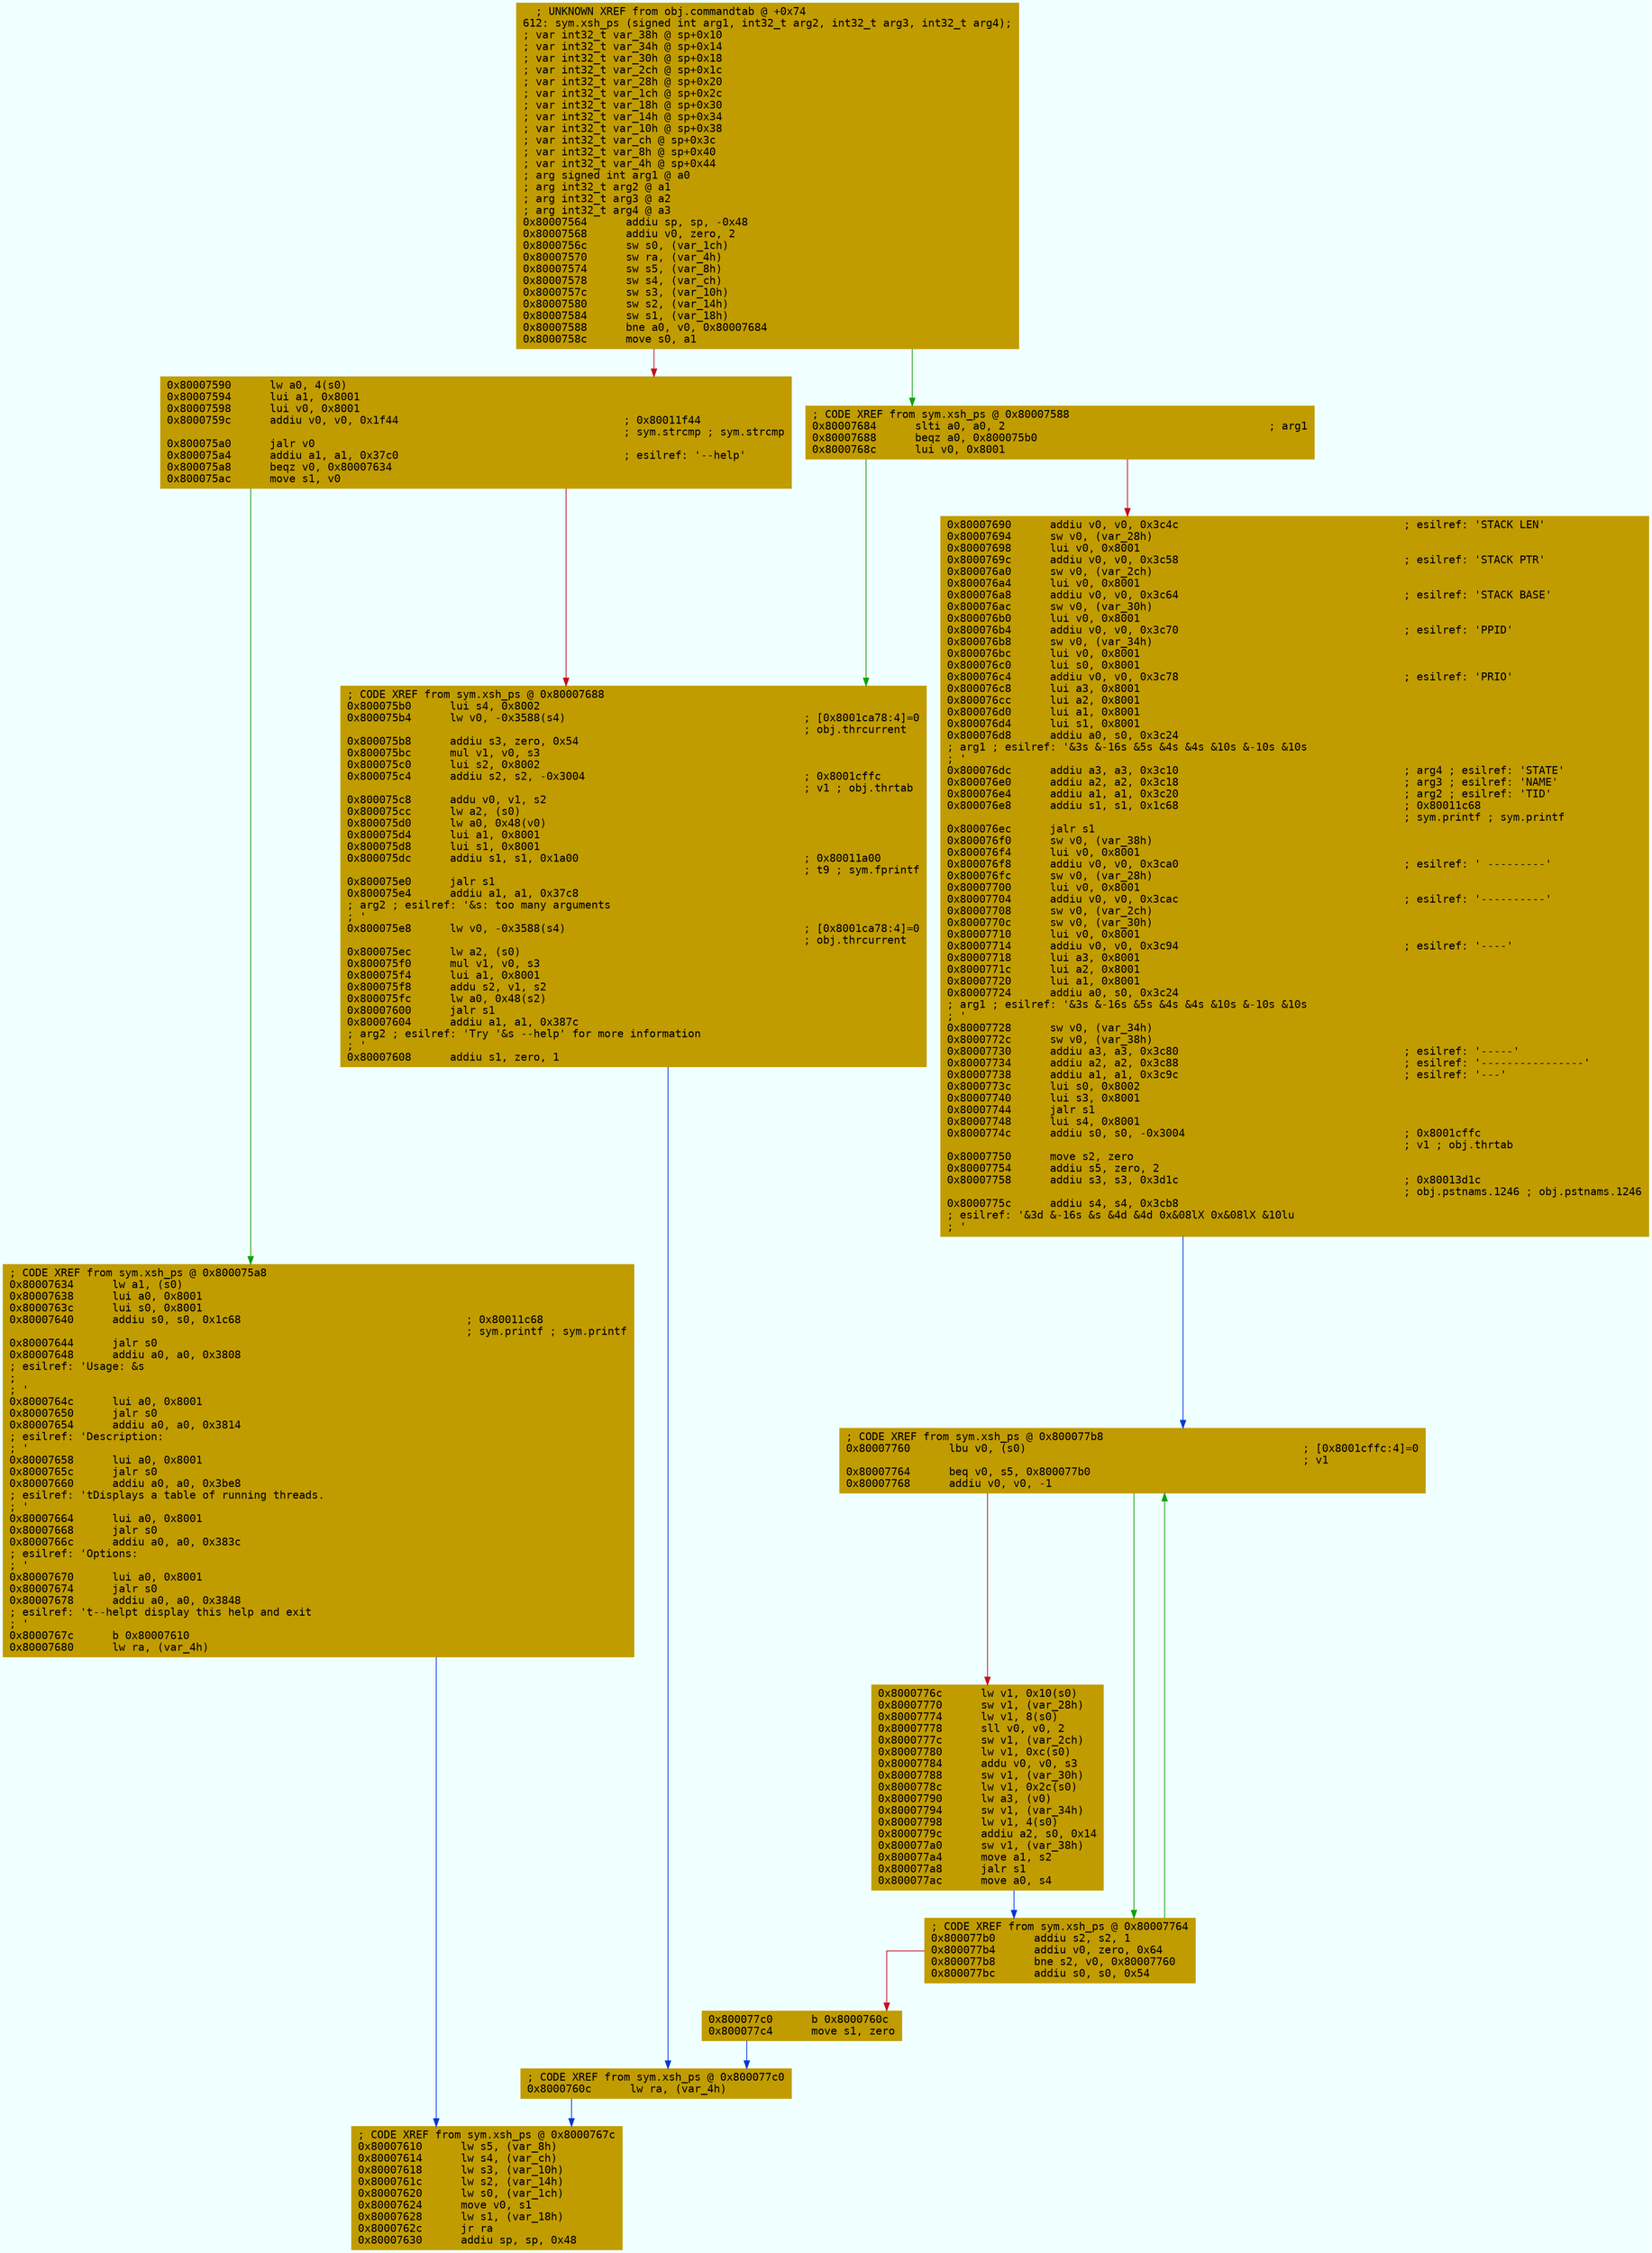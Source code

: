 digraph code {
	graph [bgcolor=azure fontsize=8 fontname="Courier" splines="ortho"];
	node [fillcolor=gray style=filled shape=box];
	edge [arrowhead="normal"];
	"0x80007564" [URL="sym.xsh_ps/0x80007564", fillcolor="#c19c00",color="#c19c00", fontname="Courier",label="  ; UNKNOWN XREF from obj.commandtab @ +0x74\l612: sym.xsh_ps (signed int arg1, int32_t arg2, int32_t arg3, int32_t arg4);\l; var int32_t var_38h @ sp+0x10\l; var int32_t var_34h @ sp+0x14\l; var int32_t var_30h @ sp+0x18\l; var int32_t var_2ch @ sp+0x1c\l; var int32_t var_28h @ sp+0x20\l; var int32_t var_1ch @ sp+0x2c\l; var int32_t var_18h @ sp+0x30\l; var int32_t var_14h @ sp+0x34\l; var int32_t var_10h @ sp+0x38\l; var int32_t var_ch @ sp+0x3c\l; var int32_t var_8h @ sp+0x40\l; var int32_t var_4h @ sp+0x44\l; arg signed int arg1 @ a0\l; arg int32_t arg2 @ a1\l; arg int32_t arg3 @ a2\l; arg int32_t arg4 @ a3\l0x80007564      addiu sp, sp, -0x48\l0x80007568      addiu v0, zero, 2\l0x8000756c      sw s0, (var_1ch)\l0x80007570      sw ra, (var_4h)\l0x80007574      sw s5, (var_8h)\l0x80007578      sw s4, (var_ch)\l0x8000757c      sw s3, (var_10h)\l0x80007580      sw s2, (var_14h)\l0x80007584      sw s1, (var_18h)\l0x80007588      bne a0, v0, 0x80007684\l0x8000758c      move s0, a1\l"]
	"0x80007590" [URL="sym.xsh_ps/0x80007590", fillcolor="#c19c00",color="#c19c00", fontname="Courier",label="0x80007590      lw a0, 4(s0)\l0x80007594      lui a1, 0x8001\l0x80007598      lui v0, 0x8001\l0x8000759c      addiu v0, v0, 0x1f44                                   ; 0x80011f44\l                                                                       ; sym.strcmp ; sym.strcmp\l0x800075a0      jalr v0\l0x800075a4      addiu a1, a1, 0x37c0                                   ; esilref: '--help'\l0x800075a8      beqz v0, 0x80007634\l0x800075ac      move s1, v0\l"]
	"0x800075b0" [URL="sym.xsh_ps/0x800075b0", fillcolor="#c19c00",color="#c19c00", fontname="Courier",label="; CODE XREF from sym.xsh_ps @ 0x80007688\l0x800075b0      lui s4, 0x8002\l0x800075b4      lw v0, -0x3588(s4)                                     ; [0x8001ca78:4]=0\l                                                                       ; obj.thrcurrent\l0x800075b8      addiu s3, zero, 0x54\l0x800075bc      mul v1, v0, s3\l0x800075c0      lui s2, 0x8002\l0x800075c4      addiu s2, s2, -0x3004                                  ; 0x8001cffc\l                                                                       ; v1 ; obj.thrtab\l0x800075c8      addu v0, v1, s2\l0x800075cc      lw a2, (s0)\l0x800075d0      lw a0, 0x48(v0)\l0x800075d4      lui a1, 0x8001\l0x800075d8      lui s1, 0x8001\l0x800075dc      addiu s1, s1, 0x1a00                                   ; 0x80011a00\l                                                                       ; t9 ; sym.fprintf\l0x800075e0      jalr s1\l0x800075e4      addiu a1, a1, 0x37c8                                   \l; arg2 ; esilref: '&s: too many arguments\l; '\l0x800075e8      lw v0, -0x3588(s4)                                     ; [0x8001ca78:4]=0\l                                                                       ; obj.thrcurrent\l0x800075ec      lw a2, (s0)\l0x800075f0      mul v1, v0, s3\l0x800075f4      lui a1, 0x8001\l0x800075f8      addu s2, v1, s2\l0x800075fc      lw a0, 0x48(s2)\l0x80007600      jalr s1\l0x80007604      addiu a1, a1, 0x387c                                   \l; arg2 ; esilref: 'Try '&s --help' for more information\l; '\l0x80007608      addiu s1, zero, 1\l"]
	"0x8000760c" [URL="sym.xsh_ps/0x8000760c", fillcolor="#c19c00",color="#c19c00", fontname="Courier",label="; CODE XREF from sym.xsh_ps @ 0x800077c0\l0x8000760c      lw ra, (var_4h)\l"]
	"0x80007610" [URL="sym.xsh_ps/0x80007610", fillcolor="#c19c00",color="#c19c00", fontname="Courier",label="; CODE XREF from sym.xsh_ps @ 0x8000767c\l0x80007610      lw s5, (var_8h)\l0x80007614      lw s4, (var_ch)\l0x80007618      lw s3, (var_10h)\l0x8000761c      lw s2, (var_14h)\l0x80007620      lw s0, (var_1ch)\l0x80007624      move v0, s1\l0x80007628      lw s1, (var_18h)\l0x8000762c      jr ra\l0x80007630      addiu sp, sp, 0x48\l"]
	"0x80007634" [URL="sym.xsh_ps/0x80007634", fillcolor="#c19c00",color="#c19c00", fontname="Courier",label="; CODE XREF from sym.xsh_ps @ 0x800075a8\l0x80007634      lw a1, (s0)\l0x80007638      lui a0, 0x8001\l0x8000763c      lui s0, 0x8001\l0x80007640      addiu s0, s0, 0x1c68                                   ; 0x80011c68\l                                                                       ; sym.printf ; sym.printf\l0x80007644      jalr s0\l0x80007648      addiu a0, a0, 0x3808                                   \l; esilref: 'Usage: &s\l; \l; '\l0x8000764c      lui a0, 0x8001\l0x80007650      jalr s0\l0x80007654      addiu a0, a0, 0x3814                                   \l; esilref: 'Description:\l; '\l0x80007658      lui a0, 0x8001\l0x8000765c      jalr s0\l0x80007660      addiu a0, a0, 0x3be8                                   \l; esilref: '\tDisplays a table of running threads.\l; '\l0x80007664      lui a0, 0x8001\l0x80007668      jalr s0\l0x8000766c      addiu a0, a0, 0x383c                                   \l; esilref: 'Options:\l; '\l0x80007670      lui a0, 0x8001\l0x80007674      jalr s0\l0x80007678      addiu a0, a0, 0x3848                                   \l; esilref: '\t--help\t display this help and exit\l; '\l0x8000767c      b 0x80007610\l0x80007680      lw ra, (var_4h)\l"]
	"0x80007684" [URL="sym.xsh_ps/0x80007684", fillcolor="#c19c00",color="#c19c00", fontname="Courier",label="; CODE XREF from sym.xsh_ps @ 0x80007588\l0x80007684      slti a0, a0, 2                                         ; arg1\l0x80007688      beqz a0, 0x800075b0\l0x8000768c      lui v0, 0x8001\l"]
	"0x80007690" [URL="sym.xsh_ps/0x80007690", fillcolor="#c19c00",color="#c19c00", fontname="Courier",label="0x80007690      addiu v0, v0, 0x3c4c                                   ; esilref: 'STACK LEN'\l0x80007694      sw v0, (var_28h)\l0x80007698      lui v0, 0x8001\l0x8000769c      addiu v0, v0, 0x3c58                                   ; esilref: 'STACK PTR'\l0x800076a0      sw v0, (var_2ch)\l0x800076a4      lui v0, 0x8001\l0x800076a8      addiu v0, v0, 0x3c64                                   ; esilref: 'STACK BASE'\l0x800076ac      sw v0, (var_30h)\l0x800076b0      lui v0, 0x8001\l0x800076b4      addiu v0, v0, 0x3c70                                   ; esilref: 'PPID'\l0x800076b8      sw v0, (var_34h)\l0x800076bc      lui v0, 0x8001\l0x800076c0      lui s0, 0x8001\l0x800076c4      addiu v0, v0, 0x3c78                                   ; esilref: 'PRIO'\l0x800076c8      lui a3, 0x8001\l0x800076cc      lui a2, 0x8001\l0x800076d0      lui a1, 0x8001\l0x800076d4      lui s1, 0x8001\l0x800076d8      addiu a0, s0, 0x3c24                                   \l; arg1 ; esilref: '&3s &-16s &5s &4s &4s &10s &-10s &10s\l; '\l0x800076dc      addiu a3, a3, 0x3c10                                   ; arg4 ; esilref: 'STATE'\l0x800076e0      addiu a2, a2, 0x3c18                                   ; arg3 ; esilref: 'NAME'\l0x800076e4      addiu a1, a1, 0x3c20                                   ; arg2 ; esilref: 'TID'\l0x800076e8      addiu s1, s1, 0x1c68                                   ; 0x80011c68\l                                                                       ; sym.printf ; sym.printf\l0x800076ec      jalr s1\l0x800076f0      sw v0, (var_38h)\l0x800076f4      lui v0, 0x8001\l0x800076f8      addiu v0, v0, 0x3ca0                                   ; esilref: ' ---------'\l0x800076fc      sw v0, (var_28h)\l0x80007700      lui v0, 0x8001\l0x80007704      addiu v0, v0, 0x3cac                                   ; esilref: '----------'\l0x80007708      sw v0, (var_2ch)\l0x8000770c      sw v0, (var_30h)\l0x80007710      lui v0, 0x8001\l0x80007714      addiu v0, v0, 0x3c94                                   ; esilref: '----'\l0x80007718      lui a3, 0x8001\l0x8000771c      lui a2, 0x8001\l0x80007720      lui a1, 0x8001\l0x80007724      addiu a0, s0, 0x3c24                                   \l; arg1 ; esilref: '&3s &-16s &5s &4s &4s &10s &-10s &10s\l; '\l0x80007728      sw v0, (var_34h)\l0x8000772c      sw v0, (var_38h)\l0x80007730      addiu a3, a3, 0x3c80                                   ; esilref: '-----'\l0x80007734      addiu a2, a2, 0x3c88                                   ; esilref: '----------------'\l0x80007738      addiu a1, a1, 0x3c9c                                   ; esilref: '---'\l0x8000773c      lui s0, 0x8002\l0x80007740      lui s3, 0x8001\l0x80007744      jalr s1\l0x80007748      lui s4, 0x8001\l0x8000774c      addiu s0, s0, -0x3004                                  ; 0x8001cffc\l                                                                       ; v1 ; obj.thrtab\l0x80007750      move s2, zero\l0x80007754      addiu s5, zero, 2\l0x80007758      addiu s3, s3, 0x3d1c                                   ; 0x80013d1c\l                                                                       ; obj.pstnams.1246 ; obj.pstnams.1246\l0x8000775c      addiu s4, s4, 0x3cb8                                   \l; esilref: '&3d &-16s &s &4d &4d 0x&08lX 0x&08lX &10lu\l; '\l"]
	"0x80007760" [URL="sym.xsh_ps/0x80007760", fillcolor="#c19c00",color="#c19c00", fontname="Courier",label="; CODE XREF from sym.xsh_ps @ 0x800077b8\l0x80007760      lbu v0, (s0)                                           ; [0x8001cffc:4]=0\l                                                                       ; v1\l0x80007764      beq v0, s5, 0x800077b0\l0x80007768      addiu v0, v0, -1\l"]
	"0x8000776c" [URL="sym.xsh_ps/0x8000776c", fillcolor="#c19c00",color="#c19c00", fontname="Courier",label="0x8000776c      lw v1, 0x10(s0)\l0x80007770      sw v1, (var_28h)\l0x80007774      lw v1, 8(s0)\l0x80007778      sll v0, v0, 2\l0x8000777c      sw v1, (var_2ch)\l0x80007780      lw v1, 0xc(s0)\l0x80007784      addu v0, v0, s3\l0x80007788      sw v1, (var_30h)\l0x8000778c      lw v1, 0x2c(s0)\l0x80007790      lw a3, (v0)\l0x80007794      sw v1, (var_34h)\l0x80007798      lw v1, 4(s0)\l0x8000779c      addiu a2, s0, 0x14\l0x800077a0      sw v1, (var_38h)\l0x800077a4      move a1, s2\l0x800077a8      jalr s1\l0x800077ac      move a0, s4\l"]
	"0x800077b0" [URL="sym.xsh_ps/0x800077b0", fillcolor="#c19c00",color="#c19c00", fontname="Courier",label="; CODE XREF from sym.xsh_ps @ 0x80007764\l0x800077b0      addiu s2, s2, 1\l0x800077b4      addiu v0, zero, 0x64\l0x800077b8      bne s2, v0, 0x80007760\l0x800077bc      addiu s0, s0, 0x54\l"]
	"0x800077c0" [URL="sym.xsh_ps/0x800077c0", fillcolor="#c19c00",color="#c19c00", fontname="Courier",label="0x800077c0      b 0x8000760c\l0x800077c4      move s1, zero\l"]
        "0x80007564" -> "0x80007684" [color="#13a10e"];
        "0x80007564" -> "0x80007590" [color="#c50f1f"];
        "0x80007590" -> "0x80007634" [color="#13a10e"];
        "0x80007590" -> "0x800075b0" [color="#c50f1f"];
        "0x800075b0" -> "0x8000760c" [color="#0037da"];
        "0x8000760c" -> "0x80007610" [color="#0037da"];
        "0x80007634" -> "0x80007610" [color="#0037da"];
        "0x80007684" -> "0x800075b0" [color="#13a10e"];
        "0x80007684" -> "0x80007690" [color="#c50f1f"];
        "0x80007690" -> "0x80007760" [color="#0037da"];
        "0x80007760" -> "0x800077b0" [color="#13a10e"];
        "0x80007760" -> "0x8000776c" [color="#c50f1f"];
        "0x8000776c" -> "0x800077b0" [color="#0037da"];
        "0x800077b0" -> "0x80007760" [color="#13a10e"];
        "0x800077b0" -> "0x800077c0" [color="#c50f1f"];
        "0x800077c0" -> "0x8000760c" [color="#0037da"];
}
